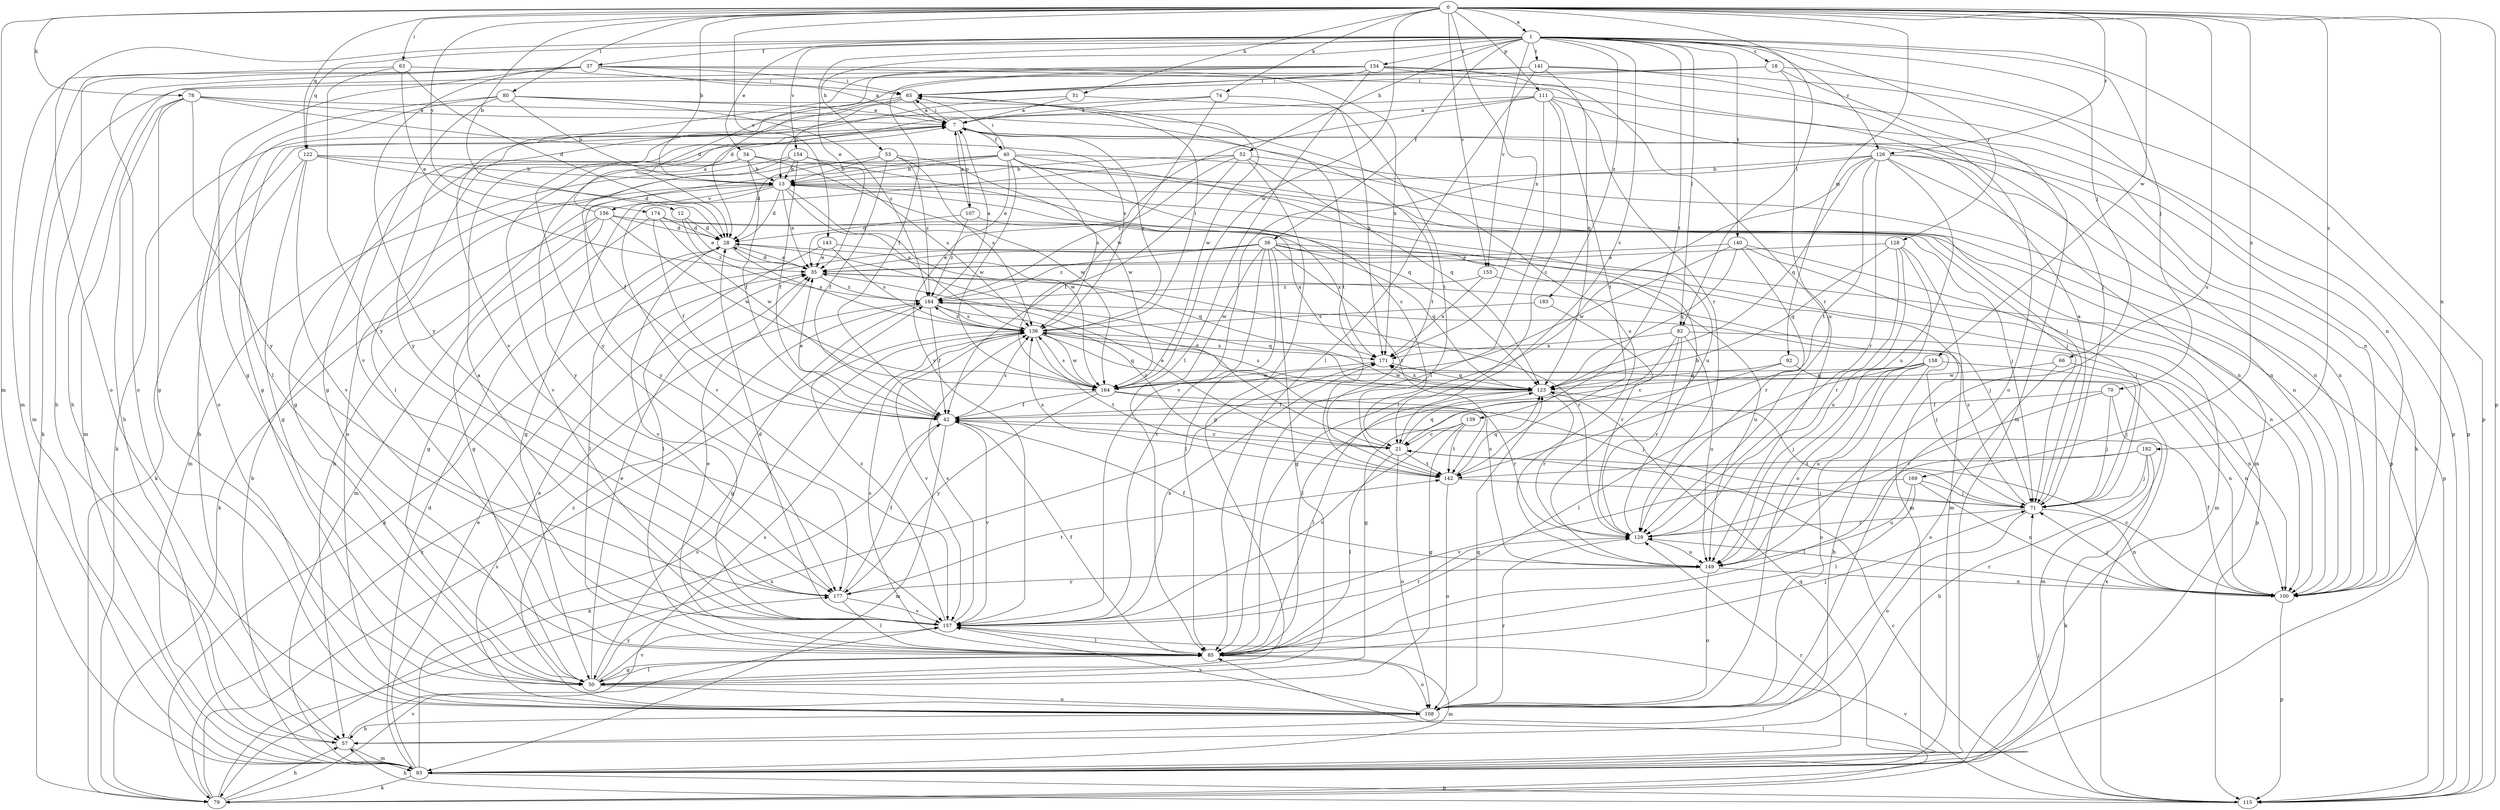 strict digraph  {
0;
1;
7;
12;
13;
18;
21;
28;
34;
35;
36;
37;
40;
42;
50;
51;
52;
53;
57;
63;
65;
66;
70;
71;
74;
78;
79;
80;
82;
85;
92;
93;
100;
107;
108;
111;
115;
122;
123;
126;
128;
129;
134;
136;
139;
140;
141;
142;
143;
149;
153;
154;
156;
157;
158;
164;
169;
171;
174;
177;
182;
183;
184;
0 -> 1  [label=a];
0 -> 12  [label=b];
0 -> 13  [label=b];
0 -> 51  [label=h];
0 -> 63  [label=i];
0 -> 74  [label=k];
0 -> 78  [label=k];
0 -> 80  [label=l];
0 -> 82  [label=l];
0 -> 92  [label=m];
0 -> 93  [label=m];
0 -> 100  [label=n];
0 -> 111  [label=p];
0 -> 115  [label=p];
0 -> 122  [label=q];
0 -> 126  [label=r];
0 -> 143  [label=u];
0 -> 149  [label=u];
0 -> 153  [label=v];
0 -> 158  [label=w];
0 -> 164  [label=w];
0 -> 169  [label=x];
0 -> 171  [label=x];
0 -> 174  [label=y];
0 -> 182  [label=z];
1 -> 18  [label=c];
1 -> 21  [label=c];
1 -> 34  [label=e];
1 -> 35  [label=e];
1 -> 36  [label=f];
1 -> 37  [label=f];
1 -> 52  [label=h];
1 -> 53  [label=h];
1 -> 66  [label=j];
1 -> 70  [label=j];
1 -> 82  [label=l];
1 -> 93  [label=m];
1 -> 115  [label=p];
1 -> 122  [label=q];
1 -> 126  [label=r];
1 -> 128  [label=r];
1 -> 134  [label=s];
1 -> 139  [label=t];
1 -> 140  [label=t];
1 -> 141  [label=t];
1 -> 153  [label=v];
1 -> 154  [label=v];
1 -> 183  [label=z];
7 -> 40  [label=f];
7 -> 50  [label=g];
7 -> 57  [label=h];
7 -> 65  [label=i];
7 -> 85  [label=l];
7 -> 107  [label=o];
7 -> 115  [label=p];
7 -> 136  [label=s];
7 -> 142  [label=t];
12 -> 28  [label=d];
12 -> 35  [label=e];
12 -> 184  [label=z];
13 -> 28  [label=d];
13 -> 35  [label=e];
13 -> 50  [label=g];
13 -> 57  [label=h];
13 -> 71  [label=j];
13 -> 100  [label=n];
13 -> 136  [label=s];
13 -> 156  [label=v];
13 -> 164  [label=w];
18 -> 65  [label=i];
18 -> 79  [label=k];
18 -> 93  [label=m];
18 -> 115  [label=p];
18 -> 129  [label=r];
21 -> 28  [label=d];
21 -> 35  [label=e];
21 -> 85  [label=l];
21 -> 108  [label=o];
21 -> 123  [label=q];
21 -> 142  [label=t];
28 -> 35  [label=e];
28 -> 85  [label=l];
28 -> 123  [label=q];
28 -> 136  [label=s];
28 -> 157  [label=v];
34 -> 13  [label=b];
34 -> 42  [label=f];
34 -> 123  [label=q];
34 -> 157  [label=v];
34 -> 164  [label=w];
34 -> 177  [label=y];
35 -> 28  [label=d];
35 -> 71  [label=j];
35 -> 129  [label=r];
35 -> 184  [label=z];
36 -> 35  [label=e];
36 -> 50  [label=g];
36 -> 79  [label=k];
36 -> 85  [label=l];
36 -> 93  [label=m];
36 -> 100  [label=n];
36 -> 123  [label=q];
36 -> 142  [label=t];
36 -> 157  [label=v];
36 -> 164  [label=w];
36 -> 184  [label=z];
37 -> 7  [label=a];
37 -> 50  [label=g];
37 -> 57  [label=h];
37 -> 65  [label=i];
37 -> 93  [label=m];
37 -> 108  [label=o];
37 -> 129  [label=r];
37 -> 171  [label=x];
37 -> 177  [label=y];
40 -> 13  [label=b];
40 -> 21  [label=c];
40 -> 35  [label=e];
40 -> 42  [label=f];
40 -> 65  [label=i];
40 -> 100  [label=n];
40 -> 108  [label=o];
40 -> 136  [label=s];
40 -> 149  [label=u];
40 -> 164  [label=w];
42 -> 21  [label=c];
42 -> 35  [label=e];
42 -> 79  [label=k];
42 -> 93  [label=m];
42 -> 136  [label=s];
42 -> 157  [label=v];
50 -> 35  [label=e];
50 -> 85  [label=l];
50 -> 108  [label=o];
50 -> 157  [label=v];
50 -> 177  [label=y];
51 -> 7  [label=a];
51 -> 142  [label=t];
51 -> 177  [label=y];
52 -> 13  [label=b];
52 -> 42  [label=f];
52 -> 50  [label=g];
52 -> 100  [label=n];
52 -> 123  [label=q];
52 -> 157  [label=v];
52 -> 184  [label=z];
53 -> 13  [label=b];
53 -> 28  [label=d];
53 -> 42  [label=f];
53 -> 136  [label=s];
53 -> 164  [label=w];
53 -> 184  [label=z];
57 -> 93  [label=m];
57 -> 136  [label=s];
63 -> 28  [label=d];
63 -> 35  [label=e];
63 -> 65  [label=i];
63 -> 108  [label=o];
63 -> 177  [label=y];
65 -> 7  [label=a];
65 -> 13  [label=b];
65 -> 50  [label=g];
65 -> 79  [label=k];
65 -> 164  [label=w];
66 -> 100  [label=n];
66 -> 108  [label=o];
66 -> 164  [label=w];
70 -> 42  [label=f];
70 -> 71  [label=j];
70 -> 93  [label=m];
70 -> 129  [label=r];
71 -> 7  [label=a];
71 -> 100  [label=n];
71 -> 108  [label=o];
71 -> 129  [label=r];
71 -> 184  [label=z];
74 -> 7  [label=a];
74 -> 50  [label=g];
74 -> 164  [label=w];
74 -> 171  [label=x];
78 -> 7  [label=a];
78 -> 50  [label=g];
78 -> 57  [label=h];
78 -> 93  [label=m];
78 -> 136  [label=s];
78 -> 142  [label=t];
78 -> 177  [label=y];
79 -> 57  [label=h];
79 -> 85  [label=l];
79 -> 136  [label=s];
79 -> 157  [label=v];
79 -> 171  [label=x];
79 -> 184  [label=z];
80 -> 7  [label=a];
80 -> 13  [label=b];
80 -> 85  [label=l];
80 -> 108  [label=o];
80 -> 149  [label=u];
80 -> 157  [label=v];
80 -> 184  [label=z];
82 -> 21  [label=c];
82 -> 85  [label=l];
82 -> 100  [label=n];
82 -> 129  [label=r];
82 -> 149  [label=u];
82 -> 171  [label=x];
85 -> 35  [label=e];
85 -> 42  [label=f];
85 -> 50  [label=g];
85 -> 71  [label=j];
85 -> 93  [label=m];
85 -> 108  [label=o];
85 -> 136  [label=s];
92 -> 50  [label=g];
92 -> 71  [label=j];
92 -> 123  [label=q];
93 -> 13  [label=b];
93 -> 28  [label=d];
93 -> 35  [label=e];
93 -> 79  [label=k];
93 -> 115  [label=p];
93 -> 123  [label=q];
93 -> 129  [label=r];
93 -> 136  [label=s];
100 -> 21  [label=c];
100 -> 42  [label=f];
100 -> 71  [label=j];
100 -> 115  [label=p];
100 -> 129  [label=r];
107 -> 7  [label=a];
107 -> 28  [label=d];
107 -> 171  [label=x];
107 -> 184  [label=z];
108 -> 35  [label=e];
108 -> 57  [label=h];
108 -> 123  [label=q];
108 -> 129  [label=r];
108 -> 157  [label=v];
108 -> 184  [label=z];
111 -> 7  [label=a];
111 -> 21  [label=c];
111 -> 79  [label=k];
111 -> 85  [label=l];
111 -> 100  [label=n];
111 -> 142  [label=t];
111 -> 157  [label=v];
111 -> 177  [label=y];
115 -> 21  [label=c];
115 -> 57  [label=h];
115 -> 71  [label=j];
115 -> 157  [label=v];
115 -> 171  [label=x];
122 -> 13  [label=b];
122 -> 28  [label=d];
122 -> 50  [label=g];
122 -> 79  [label=k];
122 -> 100  [label=n];
122 -> 157  [label=v];
123 -> 42  [label=f];
123 -> 71  [label=j];
123 -> 85  [label=l];
123 -> 129  [label=r];
123 -> 136  [label=s];
123 -> 171  [label=x];
126 -> 13  [label=b];
126 -> 85  [label=l];
126 -> 93  [label=m];
126 -> 100  [label=n];
126 -> 115  [label=p];
126 -> 123  [label=q];
126 -> 129  [label=r];
126 -> 142  [label=t];
126 -> 149  [label=u];
126 -> 157  [label=v];
128 -> 35  [label=e];
128 -> 93  [label=m];
128 -> 108  [label=o];
128 -> 123  [label=q];
128 -> 129  [label=r];
128 -> 149  [label=u];
129 -> 13  [label=b];
129 -> 149  [label=u];
134 -> 28  [label=d];
134 -> 42  [label=f];
134 -> 57  [label=h];
134 -> 65  [label=i];
134 -> 71  [label=j];
134 -> 85  [label=l];
134 -> 115  [label=p];
134 -> 149  [label=u];
134 -> 157  [label=v];
136 -> 65  [label=i];
136 -> 71  [label=j];
136 -> 123  [label=q];
136 -> 142  [label=t];
136 -> 157  [label=v];
136 -> 164  [label=w];
136 -> 171  [label=x];
136 -> 184  [label=z];
139 -> 21  [label=c];
139 -> 50  [label=g];
139 -> 142  [label=t];
139 -> 157  [label=v];
140 -> 35  [label=e];
140 -> 71  [label=j];
140 -> 93  [label=m];
140 -> 123  [label=q];
140 -> 129  [label=r];
140 -> 164  [label=w];
141 -> 28  [label=d];
141 -> 65  [label=i];
141 -> 85  [label=l];
141 -> 100  [label=n];
141 -> 108  [label=o];
141 -> 123  [label=q];
142 -> 71  [label=j];
142 -> 108  [label=o];
142 -> 123  [label=q];
142 -> 136  [label=s];
143 -> 35  [label=e];
143 -> 85  [label=l];
143 -> 115  [label=p];
143 -> 136  [label=s];
149 -> 42  [label=f];
149 -> 100  [label=n];
149 -> 108  [label=o];
149 -> 136  [label=s];
149 -> 177  [label=y];
153 -> 149  [label=u];
153 -> 171  [label=x];
153 -> 184  [label=z];
154 -> 13  [label=b];
154 -> 42  [label=f];
154 -> 71  [label=j];
154 -> 93  [label=m];
154 -> 136  [label=s];
154 -> 177  [label=y];
156 -> 7  [label=a];
156 -> 28  [label=d];
156 -> 50  [label=g];
156 -> 79  [label=k];
156 -> 93  [label=m];
156 -> 164  [label=w];
156 -> 171  [label=x];
157 -> 7  [label=a];
157 -> 28  [label=d];
157 -> 85  [label=l];
157 -> 129  [label=r];
157 -> 136  [label=s];
157 -> 171  [label=x];
157 -> 184  [label=z];
158 -> 57  [label=h];
158 -> 85  [label=l];
158 -> 100  [label=n];
158 -> 108  [label=o];
158 -> 123  [label=q];
158 -> 149  [label=u];
158 -> 164  [label=w];
164 -> 42  [label=f];
164 -> 71  [label=j];
164 -> 129  [label=r];
164 -> 136  [label=s];
164 -> 177  [label=y];
169 -> 71  [label=j];
169 -> 85  [label=l];
169 -> 100  [label=n];
169 -> 149  [label=u];
169 -> 157  [label=v];
171 -> 123  [label=q];
171 -> 164  [label=w];
174 -> 28  [label=d];
174 -> 42  [label=f];
174 -> 50  [label=g];
174 -> 71  [label=j];
174 -> 164  [label=w];
177 -> 42  [label=f];
177 -> 85  [label=l];
177 -> 142  [label=t];
177 -> 157  [label=v];
182 -> 57  [label=h];
182 -> 71  [label=j];
182 -> 79  [label=k];
182 -> 85  [label=l];
182 -> 142  [label=t];
183 -> 129  [label=r];
183 -> 136  [label=s];
184 -> 7  [label=a];
184 -> 21  [label=c];
184 -> 42  [label=f];
184 -> 50  [label=g];
184 -> 123  [label=q];
184 -> 136  [label=s];
}
